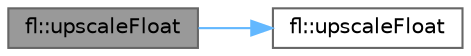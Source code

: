 digraph "fl::upscaleFloat"
{
 // INTERACTIVE_SVG=YES
 // LATEX_PDF_SIZE
  bgcolor="transparent";
  edge [fontname=Helvetica,fontsize=10,labelfontname=Helvetica,labelfontsize=10];
  node [fontname=Helvetica,fontsize=10,shape=box,height=0.2,width=0.4];
  rankdir="LR";
  Node1 [id="Node000001",label="fl::upscaleFloat",height=0.2,width=0.4,color="gray40", fillcolor="grey60", style="filled", fontcolor="black",tooltip=" "];
  Node1 -> Node2 [id="edge1_Node000001_Node000002",color="steelblue1",style="solid",tooltip=" "];
  Node2 [id="Node000002",label="fl::upscaleFloat",height=0.2,width=0.4,color="grey40", fillcolor="white", style="filled",URL="$d4/d36/namespacefl_a299d56a7ab9fd6d6cd5a43baeed44842.html#a299d56a7ab9fd6d6cd5a43baeed44842",tooltip=" "];
}
